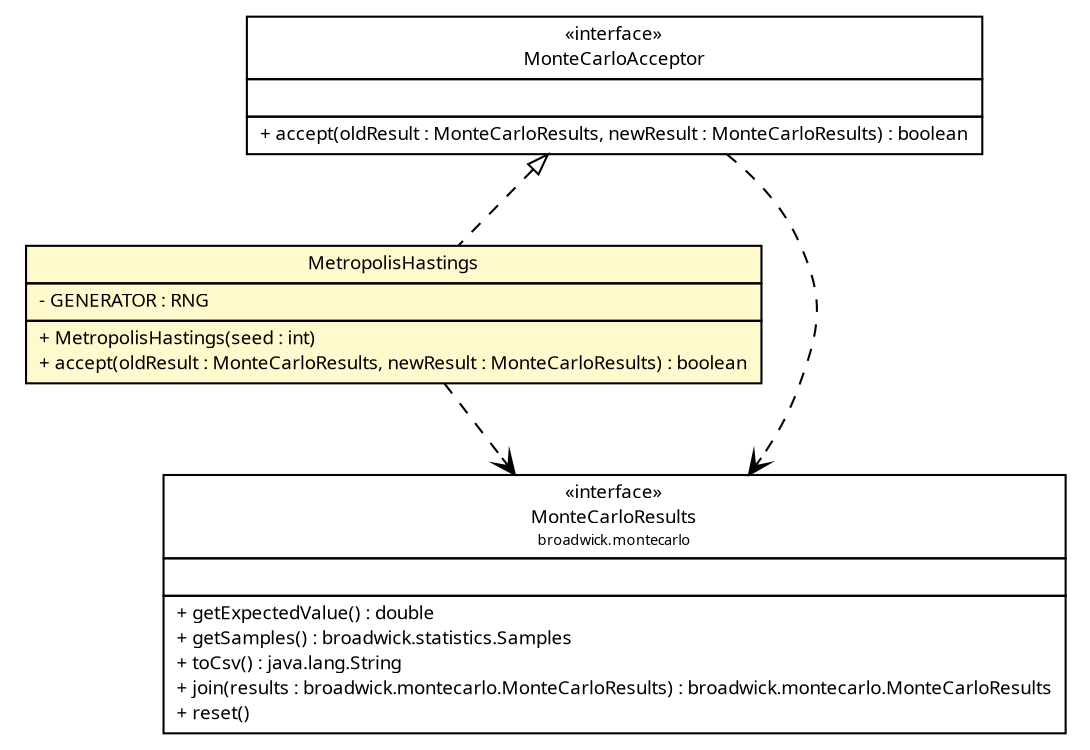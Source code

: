 #!/usr/local/bin/dot
#
# Class diagram 
# Generated by UMLGraph version R5_6 (http://www.umlgraph.org/)
#

digraph G {
	edge [fontname="Trebuchet MS",fontsize=10,labelfontname="Trebuchet MS",labelfontsize=10];
	node [fontname="Trebuchet MS",fontsize=10,shape=plaintext];
	nodesep=0.25;
	ranksep=0.5;
	// broadwick.montecarlo.acceptor.MonteCarloAcceptor
	c14355 [label=<<table title="broadwick.montecarlo.acceptor.MonteCarloAcceptor" border="0" cellborder="1" cellspacing="0" cellpadding="2" port="p" href="./MonteCarloAcceptor.html">
		<tr><td><table border="0" cellspacing="0" cellpadding="1">
<tr><td align="center" balign="center"> &#171;interface&#187; </td></tr>
<tr><td align="center" balign="center"><font face="Trebuchet MS"> MonteCarloAcceptor </font></td></tr>
		</table></td></tr>
		<tr><td><table border="0" cellspacing="0" cellpadding="1">
<tr><td align="left" balign="left">  </td></tr>
		</table></td></tr>
		<tr><td><table border="0" cellspacing="0" cellpadding="1">
<tr><td align="left" balign="left"> + accept(oldResult : MonteCarloResults, newResult : MonteCarloResults) : boolean </td></tr>
		</table></td></tr>
		</table>>, URL="./MonteCarloAcceptor.html", fontname="Trebuchet MS", fontcolor="black", fontsize=9.0];
	// broadwick.montecarlo.acceptor.MetropolisHastings
	c14356 [label=<<table title="broadwick.montecarlo.acceptor.MetropolisHastings" border="0" cellborder="1" cellspacing="0" cellpadding="2" port="p" bgcolor="lemonChiffon" href="./MetropolisHastings.html">
		<tr><td><table border="0" cellspacing="0" cellpadding="1">
<tr><td align="center" balign="center"><font face="Trebuchet MS"> MetropolisHastings </font></td></tr>
		</table></td></tr>
		<tr><td><table border="0" cellspacing="0" cellpadding="1">
<tr><td align="left" balign="left"> - GENERATOR : RNG </td></tr>
		</table></td></tr>
		<tr><td><table border="0" cellspacing="0" cellpadding="1">
<tr><td align="left" balign="left"> + MetropolisHastings(seed : int) </td></tr>
<tr><td align="left" balign="left"> + accept(oldResult : MonteCarloResults, newResult : MonteCarloResults) : boolean </td></tr>
		</table></td></tr>
		</table>>, URL="./MetropolisHastings.html", fontname="Trebuchet MS", fontcolor="black", fontsize=9.0];
	// broadwick.montecarlo.MonteCarloResults
	c14368 [label=<<table title="broadwick.montecarlo.MonteCarloResults" border="0" cellborder="1" cellspacing="0" cellpadding="2" port="p" href="../MonteCarloResults.html">
		<tr><td><table border="0" cellspacing="0" cellpadding="1">
<tr><td align="center" balign="center"> &#171;interface&#187; </td></tr>
<tr><td align="center" balign="center"><font face="Trebuchet MS"> MonteCarloResults </font></td></tr>
<tr><td align="center" balign="center"><font face="Trebuchet MS" point-size="7.0"> broadwick.montecarlo </font></td></tr>
		</table></td></tr>
		<tr><td><table border="0" cellspacing="0" cellpadding="1">
<tr><td align="left" balign="left">  </td></tr>
		</table></td></tr>
		<tr><td><table border="0" cellspacing="0" cellpadding="1">
<tr><td align="left" balign="left"> + getExpectedValue() : double </td></tr>
<tr><td align="left" balign="left"> + getSamples() : broadwick.statistics.Samples </td></tr>
<tr><td align="left" balign="left"> + toCsv() : java.lang.String </td></tr>
<tr><td align="left" balign="left"> + join(results : broadwick.montecarlo.MonteCarloResults) : broadwick.montecarlo.MonteCarloResults </td></tr>
<tr><td align="left" balign="left"> + reset() </td></tr>
		</table></td></tr>
		</table>>, URL="../MonteCarloResults.html", fontname="Trebuchet MS", fontcolor="black", fontsize=9.0];
	//broadwick.montecarlo.acceptor.MetropolisHastings implements broadwick.montecarlo.acceptor.MonteCarloAcceptor
	c14355:p -> c14356:p [dir=back,arrowtail=empty,style=dashed];
	// broadwick.montecarlo.acceptor.MonteCarloAcceptor DEPEND broadwick.montecarlo.MonteCarloResults
	c14355:p -> c14368:p [taillabel="", label="", headlabel="", fontname="Trebuchet MS", fontcolor="black", fontsize=10.0, color="black", arrowhead=open, style=dashed];
	// broadwick.montecarlo.acceptor.MetropolisHastings DEPEND broadwick.montecarlo.MonteCarloResults
	c14356:p -> c14368:p [taillabel="", label="", headlabel="", fontname="Trebuchet MS", fontcolor="black", fontsize=10.0, color="black", arrowhead=open, style=dashed];
}

